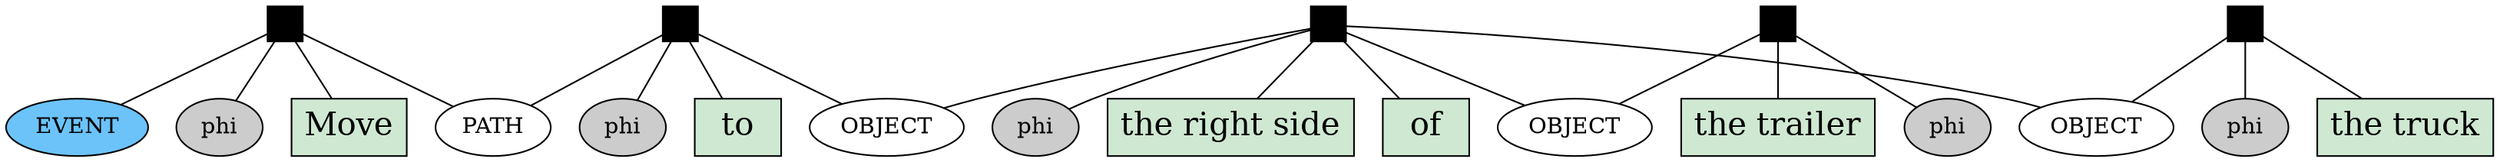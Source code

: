 graph esdc_parse {
  0 [label="EVENT" style=filled fillcolor="#6BC3FA"];
  1 [label="phi" style=filled fillcolor="#CCCCCC"];
  3 [label="Move" fontsize=20 shape=box style=filled fillcolor="#CFE8D2"];
  4 [label="PATH"];
  5 [label="phi" style=filled fillcolor="#CCCCCC"];
  7 [label="to" fontsize=20 shape=box style=filled fillcolor="#CFE8D2"];
  8 [label="OBJECT"];
  9 [label="phi" style=filled fillcolor="#CCCCCC"];
  11 [label="the right side" fontsize=20 shape=box style=filled fillcolor="#CFE8D2"];
  12 [label="of" fontsize=20 shape=box style=filled fillcolor="#CFE8D2"];
  13 [label="OBJECT"];
  14 [label="phi" style=filled fillcolor="#CCCCCC"];
  16 [label="the trailer" fontsize=20 shape=box style=filled fillcolor="#CFE8D2"];
  17 [label="OBJECT"];
  18 [label="phi" style=filled fillcolor="#CCCCCC"];
  20 [label="the truck" fontsize=20 shape=box style=filled fillcolor="#CFE8D2"];

  2 [label="" shape=box style=filled fillcolor="#000000" fixedsize="true" height="0.3" width="0.3"];
  6 [label="" shape=box style=filled fillcolor="#000000" fixedsize="true" height="0.3" width="0.3"];
  10 [label="" shape=box style=filled fillcolor="#000000" fixedsize="true" height="0.3" width="0.3"];
  15 [label="" shape=box style=filled fillcolor="#000000" fixedsize="true" height="0.3" width="0.3"];
  19 [label="" shape=box style=filled fillcolor="#000000" fixedsize="true" height="0.3" width="0.3"];


  2 -- 0;
  2 -- 3;
  2 -- 4;
  2 -- 1;
  6 -- 4;
  6 -- 7;
  6 -- 8;
  6 -- 5;
  10 -- 11;
  10 -- 8;
  10 -- 13;
  10 -- 12;
  10 -- 17;
  10 -- 9;
  15 -- 13;
  15 -- 14;
  15 -- 16;
  19 -- 17;
  19 -- 18;
  19 -- 20;
}

